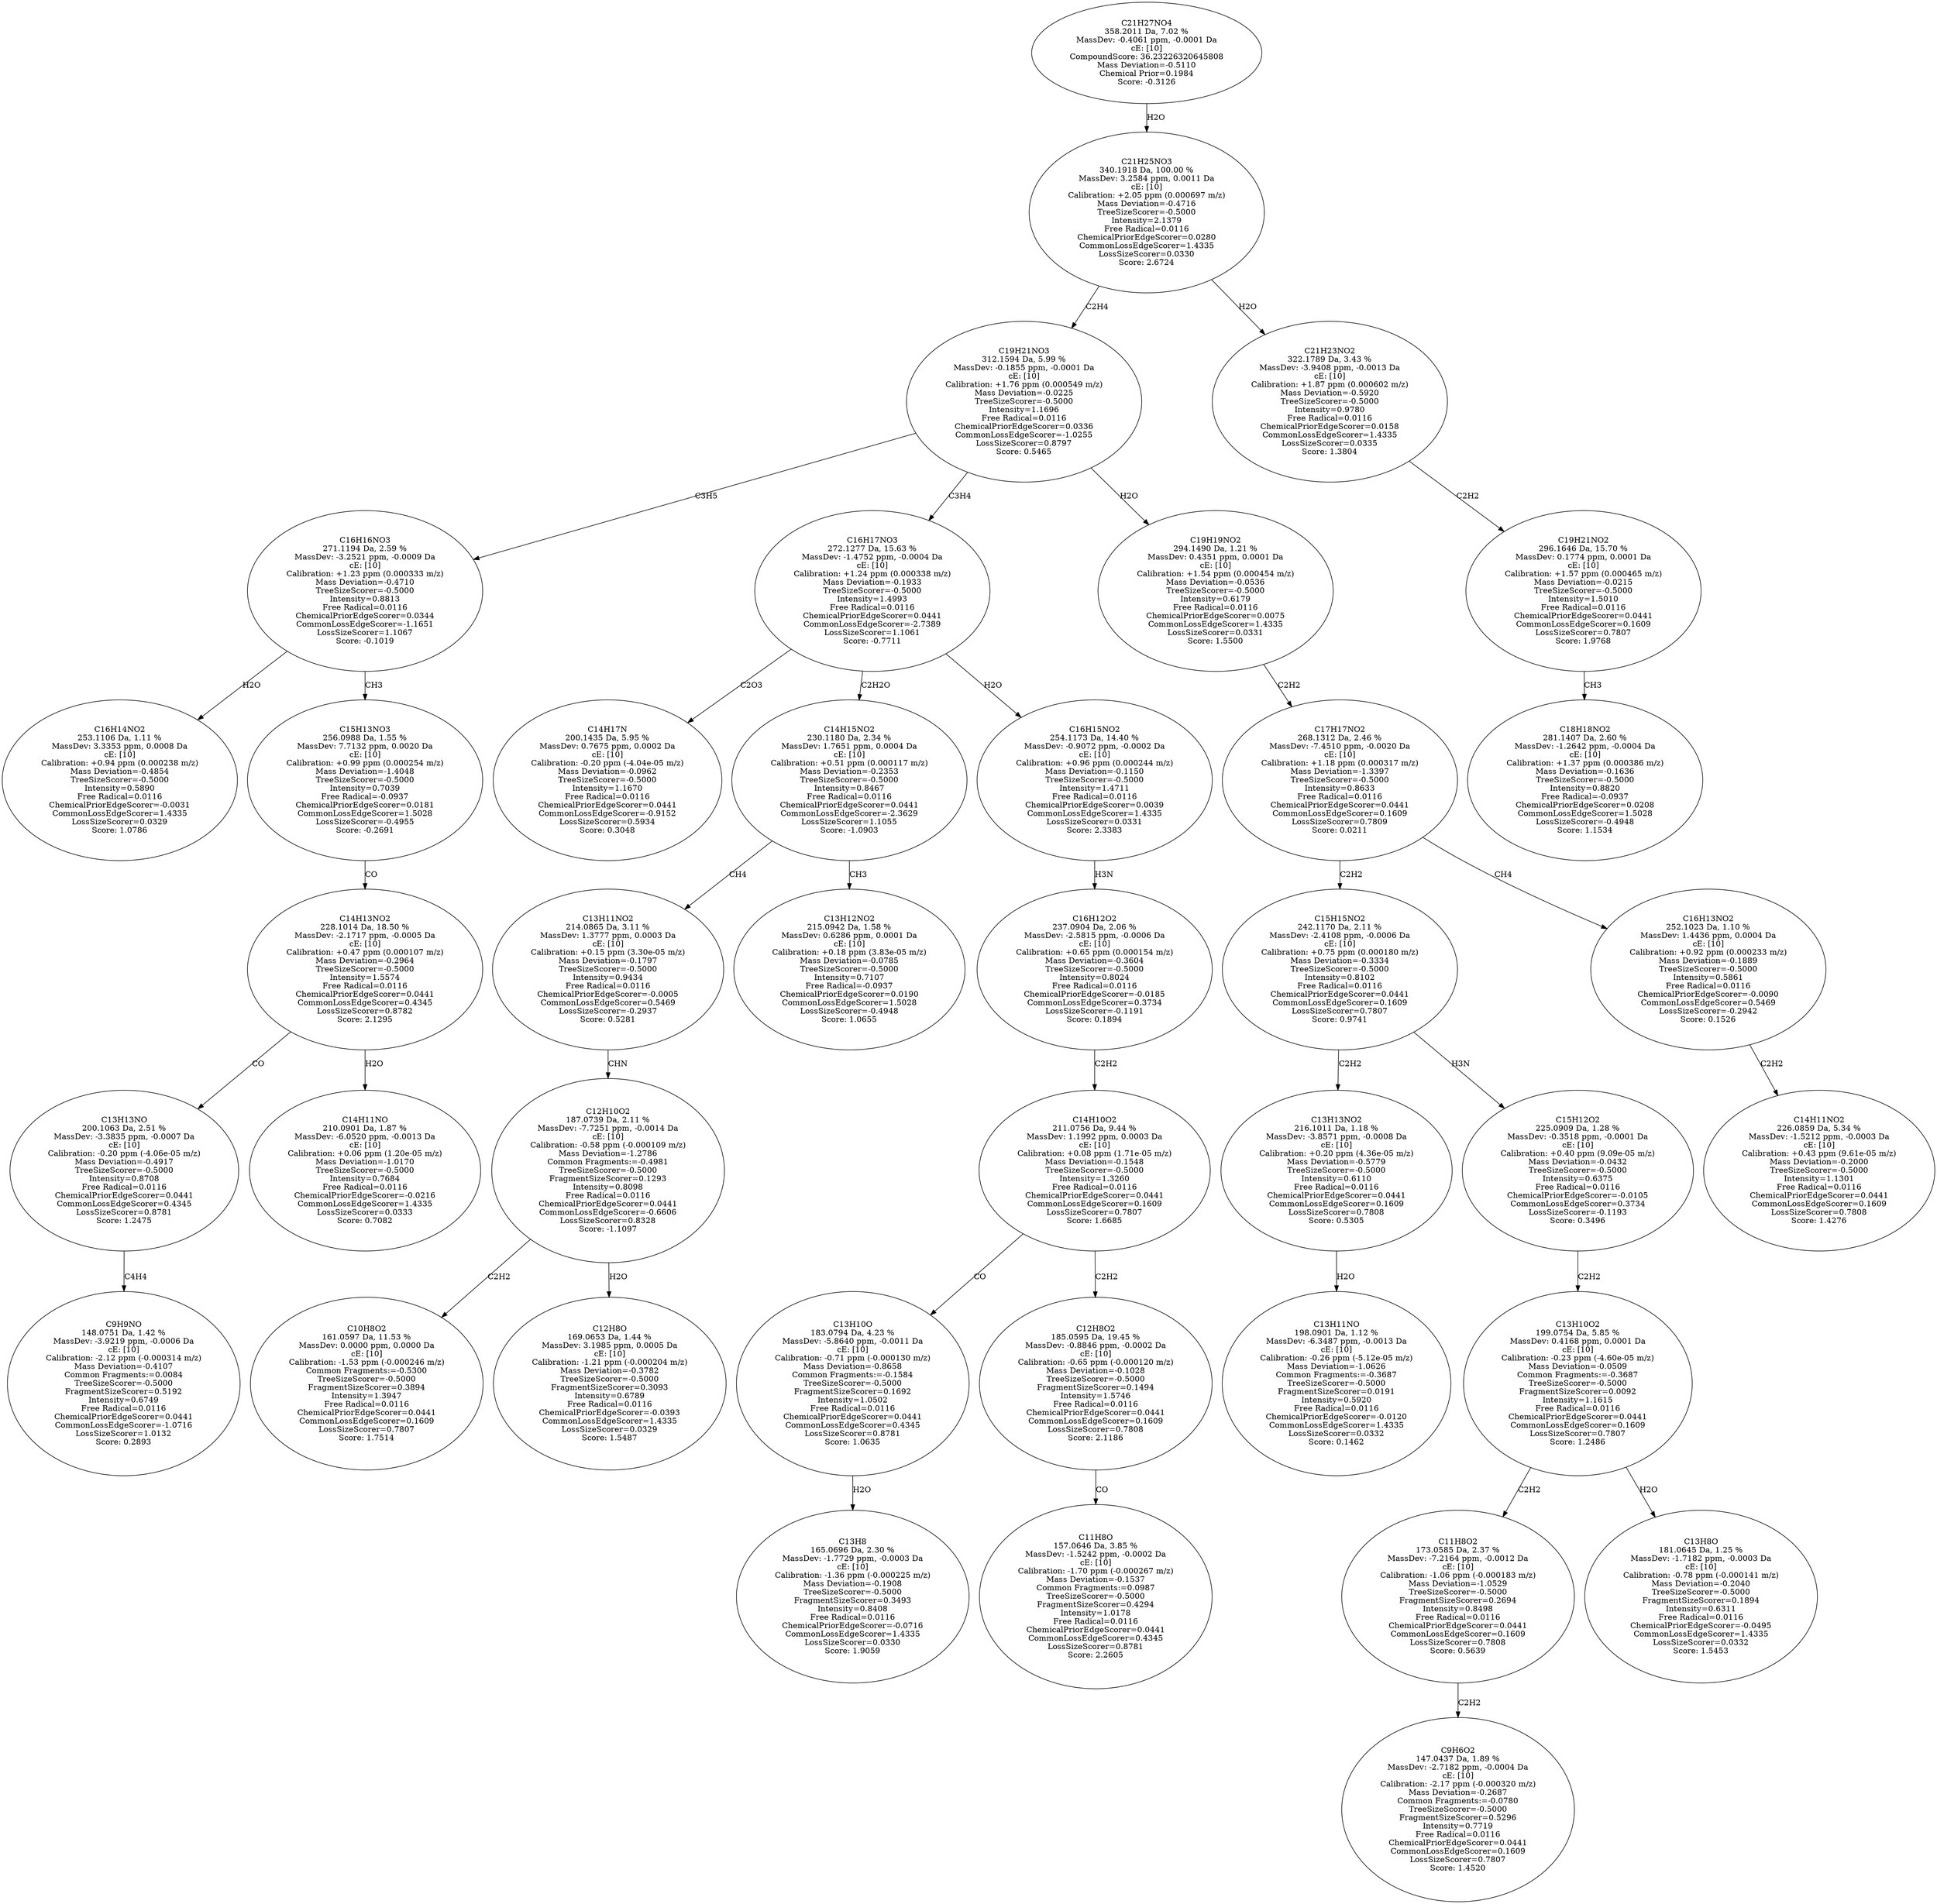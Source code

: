 strict digraph {
v1 [label="C16H14NO2\n253.1106 Da, 1.11 %\nMassDev: 3.3353 ppm, 0.0008 Da\ncE: [10]\nCalibration: +0.94 ppm (0.000238 m/z)\nMass Deviation=-0.4854\nTreeSizeScorer=-0.5000\nIntensity=0.5890\nFree Radical=0.0116\nChemicalPriorEdgeScorer=-0.0031\nCommonLossEdgeScorer=1.4335\nLossSizeScorer=0.0329\nScore: 1.0786"];
v2 [label="C9H9NO\n148.0751 Da, 1.42 %\nMassDev: -3.9219 ppm, -0.0006 Da\ncE: [10]\nCalibration: -2.12 ppm (-0.000314 m/z)\nMass Deviation=-0.4107\nCommon Fragments:=0.0084\nTreeSizeScorer=-0.5000\nFragmentSizeScorer=0.5192\nIntensity=0.6749\nFree Radical=0.0116\nChemicalPriorEdgeScorer=0.0441\nCommonLossEdgeScorer=-1.0716\nLossSizeScorer=1.0132\nScore: 0.2893"];
v3 [label="C13H13NO\n200.1063 Da, 2.51 %\nMassDev: -3.3835 ppm, -0.0007 Da\ncE: [10]\nCalibration: -0.20 ppm (-4.06e-05 m/z)\nMass Deviation=-0.4917\nTreeSizeScorer=-0.5000\nIntensity=0.8708\nFree Radical=0.0116\nChemicalPriorEdgeScorer=0.0441\nCommonLossEdgeScorer=0.4345\nLossSizeScorer=0.8781\nScore: 1.2475"];
v4 [label="C14H11NO\n210.0901 Da, 1.87 %\nMassDev: -6.0520 ppm, -0.0013 Da\ncE: [10]\nCalibration: +0.06 ppm (1.20e-05 m/z)\nMass Deviation=-1.0170\nTreeSizeScorer=-0.5000\nIntensity=0.7684\nFree Radical=0.0116\nChemicalPriorEdgeScorer=-0.0216\nCommonLossEdgeScorer=1.4335\nLossSizeScorer=0.0333\nScore: 0.7082"];
v5 [label="C14H13NO2\n228.1014 Da, 18.50 %\nMassDev: -2.1717 ppm, -0.0005 Da\ncE: [10]\nCalibration: +0.47 ppm (0.000107 m/z)\nMass Deviation=-0.2964\nTreeSizeScorer=-0.5000\nIntensity=1.5574\nFree Radical=0.0116\nChemicalPriorEdgeScorer=0.0441\nCommonLossEdgeScorer=0.4345\nLossSizeScorer=0.8782\nScore: 2.1295"];
v6 [label="C15H13NO3\n256.0988 Da, 1.55 %\nMassDev: 7.7132 ppm, 0.0020 Da\ncE: [10]\nCalibration: +0.99 ppm (0.000254 m/z)\nMass Deviation=-1.4048\nTreeSizeScorer=-0.5000\nIntensity=0.7039\nFree Radical=-0.0937\nChemicalPriorEdgeScorer=0.0181\nCommonLossEdgeScorer=1.5028\nLossSizeScorer=-0.4955\nScore: -0.2691"];
v7 [label="C16H16NO3\n271.1194 Da, 2.59 %\nMassDev: -3.2521 ppm, -0.0009 Da\ncE: [10]\nCalibration: +1.23 ppm (0.000333 m/z)\nMass Deviation=-0.4710\nTreeSizeScorer=-0.5000\nIntensity=0.8813\nFree Radical=0.0116\nChemicalPriorEdgeScorer=0.0344\nCommonLossEdgeScorer=-1.1651\nLossSizeScorer=1.1067\nScore: -0.1019"];
v8 [label="C14H17N\n200.1435 Da, 5.95 %\nMassDev: 0.7675 ppm, 0.0002 Da\ncE: [10]\nCalibration: -0.20 ppm (-4.04e-05 m/z)\nMass Deviation=-0.0962\nTreeSizeScorer=-0.5000\nIntensity=1.1670\nFree Radical=0.0116\nChemicalPriorEdgeScorer=0.0441\nCommonLossEdgeScorer=-0.9152\nLossSizeScorer=0.5934\nScore: 0.3048"];
v9 [label="C10H8O2\n161.0597 Da, 11.53 %\nMassDev: 0.0000 ppm, 0.0000 Da\ncE: [10]\nCalibration: -1.53 ppm (-0.000246 m/z)\nCommon Fragments:=-0.5300\nTreeSizeScorer=-0.5000\nFragmentSizeScorer=0.3894\nIntensity=1.3947\nFree Radical=0.0116\nChemicalPriorEdgeScorer=0.0441\nCommonLossEdgeScorer=0.1609\nLossSizeScorer=0.7807\nScore: 1.7514"];
v10 [label="C12H8O\n169.0653 Da, 1.44 %\nMassDev: 3.1985 ppm, 0.0005 Da\ncE: [10]\nCalibration: -1.21 ppm (-0.000204 m/z)\nMass Deviation=-0.3782\nTreeSizeScorer=-0.5000\nFragmentSizeScorer=0.3093\nIntensity=0.6789\nFree Radical=0.0116\nChemicalPriorEdgeScorer=-0.0393\nCommonLossEdgeScorer=1.4335\nLossSizeScorer=0.0329\nScore: 1.5487"];
v11 [label="C12H10O2\n187.0739 Da, 2.11 %\nMassDev: -7.7251 ppm, -0.0014 Da\ncE: [10]\nCalibration: -0.58 ppm (-0.000109 m/z)\nMass Deviation=-1.2786\nCommon Fragments:=-0.4981\nTreeSizeScorer=-0.5000\nFragmentSizeScorer=0.1293\nIntensity=0.8098\nFree Radical=0.0116\nChemicalPriorEdgeScorer=0.0441\nCommonLossEdgeScorer=-0.6606\nLossSizeScorer=0.8328\nScore: -1.1097"];
v12 [label="C13H11NO2\n214.0865 Da, 3.11 %\nMassDev: 1.3777 ppm, 0.0003 Da\ncE: [10]\nCalibration: +0.15 ppm (3.30e-05 m/z)\nMass Deviation=-0.1797\nTreeSizeScorer=-0.5000\nIntensity=0.9434\nFree Radical=0.0116\nChemicalPriorEdgeScorer=-0.0005\nCommonLossEdgeScorer=0.5469\nLossSizeScorer=-0.2937\nScore: 0.5281"];
v13 [label="C13H12NO2\n215.0942 Da, 1.58 %\nMassDev: 0.6286 ppm, 0.0001 Da\ncE: [10]\nCalibration: +0.18 ppm (3.83e-05 m/z)\nMass Deviation=-0.0785\nTreeSizeScorer=-0.5000\nIntensity=0.7107\nFree Radical=-0.0937\nChemicalPriorEdgeScorer=0.0190\nCommonLossEdgeScorer=1.5028\nLossSizeScorer=-0.4948\nScore: 1.0655"];
v14 [label="C14H15NO2\n230.1180 Da, 2.34 %\nMassDev: 1.7651 ppm, 0.0004 Da\ncE: [10]\nCalibration: +0.51 ppm (0.000117 m/z)\nMass Deviation=-0.2353\nTreeSizeScorer=-0.5000\nIntensity=0.8467\nFree Radical=0.0116\nChemicalPriorEdgeScorer=0.0441\nCommonLossEdgeScorer=-2.3629\nLossSizeScorer=1.1055\nScore: -1.0903"];
v15 [label="C13H8\n165.0696 Da, 2.30 %\nMassDev: -1.7729 ppm, -0.0003 Da\ncE: [10]\nCalibration: -1.36 ppm (-0.000225 m/z)\nMass Deviation=-0.1908\nTreeSizeScorer=-0.5000\nFragmentSizeScorer=0.3493\nIntensity=0.8408\nFree Radical=0.0116\nChemicalPriorEdgeScorer=-0.0716\nCommonLossEdgeScorer=1.4335\nLossSizeScorer=0.0330\nScore: 1.9059"];
v16 [label="C13H10O\n183.0794 Da, 4.23 %\nMassDev: -5.8640 ppm, -0.0011 Da\ncE: [10]\nCalibration: -0.71 ppm (-0.000130 m/z)\nMass Deviation=-0.8658\nCommon Fragments:=-0.1584\nTreeSizeScorer=-0.5000\nFragmentSizeScorer=0.1692\nIntensity=1.0502\nFree Radical=0.0116\nChemicalPriorEdgeScorer=0.0441\nCommonLossEdgeScorer=0.4345\nLossSizeScorer=0.8781\nScore: 1.0635"];
v17 [label="C11H8O\n157.0646 Da, 3.85 %\nMassDev: -1.5242 ppm, -0.0002 Da\ncE: [10]\nCalibration: -1.70 ppm (-0.000267 m/z)\nMass Deviation=-0.1537\nCommon Fragments:=0.0987\nTreeSizeScorer=-0.5000\nFragmentSizeScorer=0.4294\nIntensity=1.0178\nFree Radical=0.0116\nChemicalPriorEdgeScorer=0.0441\nCommonLossEdgeScorer=0.4345\nLossSizeScorer=0.8781\nScore: 2.2605"];
v18 [label="C12H8O2\n185.0595 Da, 19.45 %\nMassDev: -0.8846 ppm, -0.0002 Da\ncE: [10]\nCalibration: -0.65 ppm (-0.000120 m/z)\nMass Deviation=-0.1028\nTreeSizeScorer=-0.5000\nFragmentSizeScorer=0.1494\nIntensity=1.5746\nFree Radical=0.0116\nChemicalPriorEdgeScorer=0.0441\nCommonLossEdgeScorer=0.1609\nLossSizeScorer=0.7808\nScore: 2.1186"];
v19 [label="C14H10O2\n211.0756 Da, 9.44 %\nMassDev: 1.1992 ppm, 0.0003 Da\ncE: [10]\nCalibration: +0.08 ppm (1.71e-05 m/z)\nMass Deviation=-0.1548\nTreeSizeScorer=-0.5000\nIntensity=1.3260\nFree Radical=0.0116\nChemicalPriorEdgeScorer=0.0441\nCommonLossEdgeScorer=0.1609\nLossSizeScorer=0.7807\nScore: 1.6685"];
v20 [label="C16H12O2\n237.0904 Da, 2.06 %\nMassDev: -2.5815 ppm, -0.0006 Da\ncE: [10]\nCalibration: +0.65 ppm (0.000154 m/z)\nMass Deviation=-0.3604\nTreeSizeScorer=-0.5000\nIntensity=0.8024\nFree Radical=0.0116\nChemicalPriorEdgeScorer=-0.0185\nCommonLossEdgeScorer=0.3734\nLossSizeScorer=-0.1191\nScore: 0.1894"];
v21 [label="C16H15NO2\n254.1173 Da, 14.40 %\nMassDev: -0.9072 ppm, -0.0002 Da\ncE: [10]\nCalibration: +0.96 ppm (0.000244 m/z)\nMass Deviation=-0.1150\nTreeSizeScorer=-0.5000\nIntensity=1.4711\nFree Radical=0.0116\nChemicalPriorEdgeScorer=0.0039\nCommonLossEdgeScorer=1.4335\nLossSizeScorer=0.0331\nScore: 2.3383"];
v22 [label="C16H17NO3\n272.1277 Da, 15.63 %\nMassDev: -1.4752 ppm, -0.0004 Da\ncE: [10]\nCalibration: +1.24 ppm (0.000338 m/z)\nMass Deviation=-0.1933\nTreeSizeScorer=-0.5000\nIntensity=1.4993\nFree Radical=0.0116\nChemicalPriorEdgeScorer=0.0441\nCommonLossEdgeScorer=-2.7389\nLossSizeScorer=1.1061\nScore: -0.7711"];
v23 [label="C13H11NO\n198.0901 Da, 1.12 %\nMassDev: -6.3487 ppm, -0.0013 Da\ncE: [10]\nCalibration: -0.26 ppm (-5.12e-05 m/z)\nMass Deviation=-1.0626\nCommon Fragments:=-0.3687\nTreeSizeScorer=-0.5000\nFragmentSizeScorer=0.0191\nIntensity=0.5920\nFree Radical=0.0116\nChemicalPriorEdgeScorer=-0.0120\nCommonLossEdgeScorer=1.4335\nLossSizeScorer=0.0332\nScore: 0.1462"];
v24 [label="C13H13NO2\n216.1011 Da, 1.18 %\nMassDev: -3.8571 ppm, -0.0008 Da\ncE: [10]\nCalibration: +0.20 ppm (4.36e-05 m/z)\nMass Deviation=-0.5779\nTreeSizeScorer=-0.5000\nIntensity=0.6110\nFree Radical=0.0116\nChemicalPriorEdgeScorer=0.0441\nCommonLossEdgeScorer=0.1609\nLossSizeScorer=0.7808\nScore: 0.5305"];
v25 [label="C9H6O2\n147.0437 Da, 1.89 %\nMassDev: -2.7182 ppm, -0.0004 Da\ncE: [10]\nCalibration: -2.17 ppm (-0.000320 m/z)\nMass Deviation=-0.2687\nCommon Fragments:=-0.0780\nTreeSizeScorer=-0.5000\nFragmentSizeScorer=0.5296\nIntensity=0.7719\nFree Radical=0.0116\nChemicalPriorEdgeScorer=0.0441\nCommonLossEdgeScorer=0.1609\nLossSizeScorer=0.7807\nScore: 1.4520"];
v26 [label="C11H8O2\n173.0585 Da, 2.37 %\nMassDev: -7.2164 ppm, -0.0012 Da\ncE: [10]\nCalibration: -1.06 ppm (-0.000183 m/z)\nMass Deviation=-1.0529\nTreeSizeScorer=-0.5000\nFragmentSizeScorer=0.2694\nIntensity=0.8498\nFree Radical=0.0116\nChemicalPriorEdgeScorer=0.0441\nCommonLossEdgeScorer=0.1609\nLossSizeScorer=0.7808\nScore: 0.5639"];
v27 [label="C13H8O\n181.0645 Da, 1.25 %\nMassDev: -1.7182 ppm, -0.0003 Da\ncE: [10]\nCalibration: -0.78 ppm (-0.000141 m/z)\nMass Deviation=-0.2040\nTreeSizeScorer=-0.5000\nFragmentSizeScorer=0.1894\nIntensity=0.6311\nFree Radical=0.0116\nChemicalPriorEdgeScorer=-0.0495\nCommonLossEdgeScorer=1.4335\nLossSizeScorer=0.0332\nScore: 1.5453"];
v28 [label="C13H10O2\n199.0754 Da, 5.85 %\nMassDev: 0.4168 ppm, 0.0001 Da\ncE: [10]\nCalibration: -0.23 ppm (-4.60e-05 m/z)\nMass Deviation=-0.0509\nCommon Fragments:=-0.3687\nTreeSizeScorer=-0.5000\nFragmentSizeScorer=0.0092\nIntensity=1.1615\nFree Radical=0.0116\nChemicalPriorEdgeScorer=0.0441\nCommonLossEdgeScorer=0.1609\nLossSizeScorer=0.7807\nScore: 1.2486"];
v29 [label="C15H12O2\n225.0909 Da, 1.28 %\nMassDev: -0.3518 ppm, -0.0001 Da\ncE: [10]\nCalibration: +0.40 ppm (9.09e-05 m/z)\nMass Deviation=-0.0432\nTreeSizeScorer=-0.5000\nIntensity=0.6375\nFree Radical=0.0116\nChemicalPriorEdgeScorer=-0.0105\nCommonLossEdgeScorer=0.3734\nLossSizeScorer=-0.1193\nScore: 0.3496"];
v30 [label="C15H15NO2\n242.1170 Da, 2.11 %\nMassDev: -2.4108 ppm, -0.0006 Da\ncE: [10]\nCalibration: +0.75 ppm (0.000180 m/z)\nMass Deviation=-0.3334\nTreeSizeScorer=-0.5000\nIntensity=0.8102\nFree Radical=0.0116\nChemicalPriorEdgeScorer=0.0441\nCommonLossEdgeScorer=0.1609\nLossSizeScorer=0.7807\nScore: 0.9741"];
v31 [label="C14H11NO2\n226.0859 Da, 5.34 %\nMassDev: -1.5212 ppm, -0.0003 Da\ncE: [10]\nCalibration: +0.43 ppm (9.61e-05 m/z)\nMass Deviation=-0.2000\nTreeSizeScorer=-0.5000\nIntensity=1.1301\nFree Radical=0.0116\nChemicalPriorEdgeScorer=0.0441\nCommonLossEdgeScorer=0.1609\nLossSizeScorer=0.7808\nScore: 1.4276"];
v32 [label="C16H13NO2\n252.1023 Da, 1.10 %\nMassDev: 1.4436 ppm, 0.0004 Da\ncE: [10]\nCalibration: +0.92 ppm (0.000233 m/z)\nMass Deviation=-0.1889\nTreeSizeScorer=-0.5000\nIntensity=0.5861\nFree Radical=0.0116\nChemicalPriorEdgeScorer=-0.0090\nCommonLossEdgeScorer=0.5469\nLossSizeScorer=-0.2942\nScore: 0.1526"];
v33 [label="C17H17NO2\n268.1312 Da, 2.46 %\nMassDev: -7.4510 ppm, -0.0020 Da\ncE: [10]\nCalibration: +1.18 ppm (0.000317 m/z)\nMass Deviation=-1.3397\nTreeSizeScorer=-0.5000\nIntensity=0.8633\nFree Radical=0.0116\nChemicalPriorEdgeScorer=0.0441\nCommonLossEdgeScorer=0.1609\nLossSizeScorer=0.7809\nScore: 0.0211"];
v34 [label="C19H19NO2\n294.1490 Da, 1.21 %\nMassDev: 0.4351 ppm, 0.0001 Da\ncE: [10]\nCalibration: +1.54 ppm (0.000454 m/z)\nMass Deviation=-0.0536\nTreeSizeScorer=-0.5000\nIntensity=0.6179\nFree Radical=0.0116\nChemicalPriorEdgeScorer=0.0075\nCommonLossEdgeScorer=1.4335\nLossSizeScorer=0.0331\nScore: 1.5500"];
v35 [label="C19H21NO3\n312.1594 Da, 5.99 %\nMassDev: -0.1855 ppm, -0.0001 Da\ncE: [10]\nCalibration: +1.76 ppm (0.000549 m/z)\nMass Deviation=-0.0225\nTreeSizeScorer=-0.5000\nIntensity=1.1696\nFree Radical=0.0116\nChemicalPriorEdgeScorer=0.0336\nCommonLossEdgeScorer=-1.0255\nLossSizeScorer=0.8797\nScore: 0.5465"];
v36 [label="C18H18NO2\n281.1407 Da, 2.60 %\nMassDev: -1.2642 ppm, -0.0004 Da\ncE: [10]\nCalibration: +1.37 ppm (0.000386 m/z)\nMass Deviation=-0.1636\nTreeSizeScorer=-0.5000\nIntensity=0.8820\nFree Radical=-0.0937\nChemicalPriorEdgeScorer=0.0208\nCommonLossEdgeScorer=1.5028\nLossSizeScorer=-0.4948\nScore: 1.1534"];
v37 [label="C19H21NO2\n296.1646 Da, 15.70 %\nMassDev: 0.1774 ppm, 0.0001 Da\ncE: [10]\nCalibration: +1.57 ppm (0.000465 m/z)\nMass Deviation=-0.0215\nTreeSizeScorer=-0.5000\nIntensity=1.5010\nFree Radical=0.0116\nChemicalPriorEdgeScorer=0.0441\nCommonLossEdgeScorer=0.1609\nLossSizeScorer=0.7807\nScore: 1.9768"];
v38 [label="C21H23NO2\n322.1789 Da, 3.43 %\nMassDev: -3.9408 ppm, -0.0013 Da\ncE: [10]\nCalibration: +1.87 ppm (0.000602 m/z)\nMass Deviation=-0.5920\nTreeSizeScorer=-0.5000\nIntensity=0.9780\nFree Radical=0.0116\nChemicalPriorEdgeScorer=0.0158\nCommonLossEdgeScorer=1.4335\nLossSizeScorer=0.0335\nScore: 1.3804"];
v39 [label="C21H25NO3\n340.1918 Da, 100.00 %\nMassDev: 3.2584 ppm, 0.0011 Da\ncE: [10]\nCalibration: +2.05 ppm (0.000697 m/z)\nMass Deviation=-0.4716\nTreeSizeScorer=-0.5000\nIntensity=2.1379\nFree Radical=0.0116\nChemicalPriorEdgeScorer=0.0280\nCommonLossEdgeScorer=1.4335\nLossSizeScorer=0.0330\nScore: 2.6724"];
v40 [label="C21H27NO4\n358.2011 Da, 7.02 %\nMassDev: -0.4061 ppm, -0.0001 Da\ncE: [10]\nCompoundScore: 36.23226320645808\nMass Deviation=-0.5110\nChemical Prior=0.1984\nScore: -0.3126"];
v7 -> v1 [label="H2O"];
v3 -> v2 [label="C4H4"];
v5 -> v3 [label="CO"];
v5 -> v4 [label="H2O"];
v6 -> v5 [label="CO"];
v7 -> v6 [label="CH3"];
v35 -> v7 [label="C3H5"];
v22 -> v8 [label="C2O3"];
v11 -> v9 [label="C2H2"];
v11 -> v10 [label="H2O"];
v12 -> v11 [label="CHN"];
v14 -> v12 [label="CH4"];
v14 -> v13 [label="CH3"];
v22 -> v14 [label="C2H2O"];
v16 -> v15 [label="H2O"];
v19 -> v16 [label="CO"];
v18 -> v17 [label="CO"];
v19 -> v18 [label="C2H2"];
v20 -> v19 [label="C2H2"];
v21 -> v20 [label="H3N"];
v22 -> v21 [label="H2O"];
v35 -> v22 [label="C3H4"];
v24 -> v23 [label="H2O"];
v30 -> v24 [label="C2H2"];
v26 -> v25 [label="C2H2"];
v28 -> v26 [label="C2H2"];
v28 -> v27 [label="H2O"];
v29 -> v28 [label="C2H2"];
v30 -> v29 [label="H3N"];
v33 -> v30 [label="C2H2"];
v32 -> v31 [label="C2H2"];
v33 -> v32 [label="CH4"];
v34 -> v33 [label="C2H2"];
v35 -> v34 [label="H2O"];
v39 -> v35 [label="C2H4"];
v37 -> v36 [label="CH3"];
v38 -> v37 [label="C2H2"];
v39 -> v38 [label="H2O"];
v40 -> v39 [label="H2O"];
}